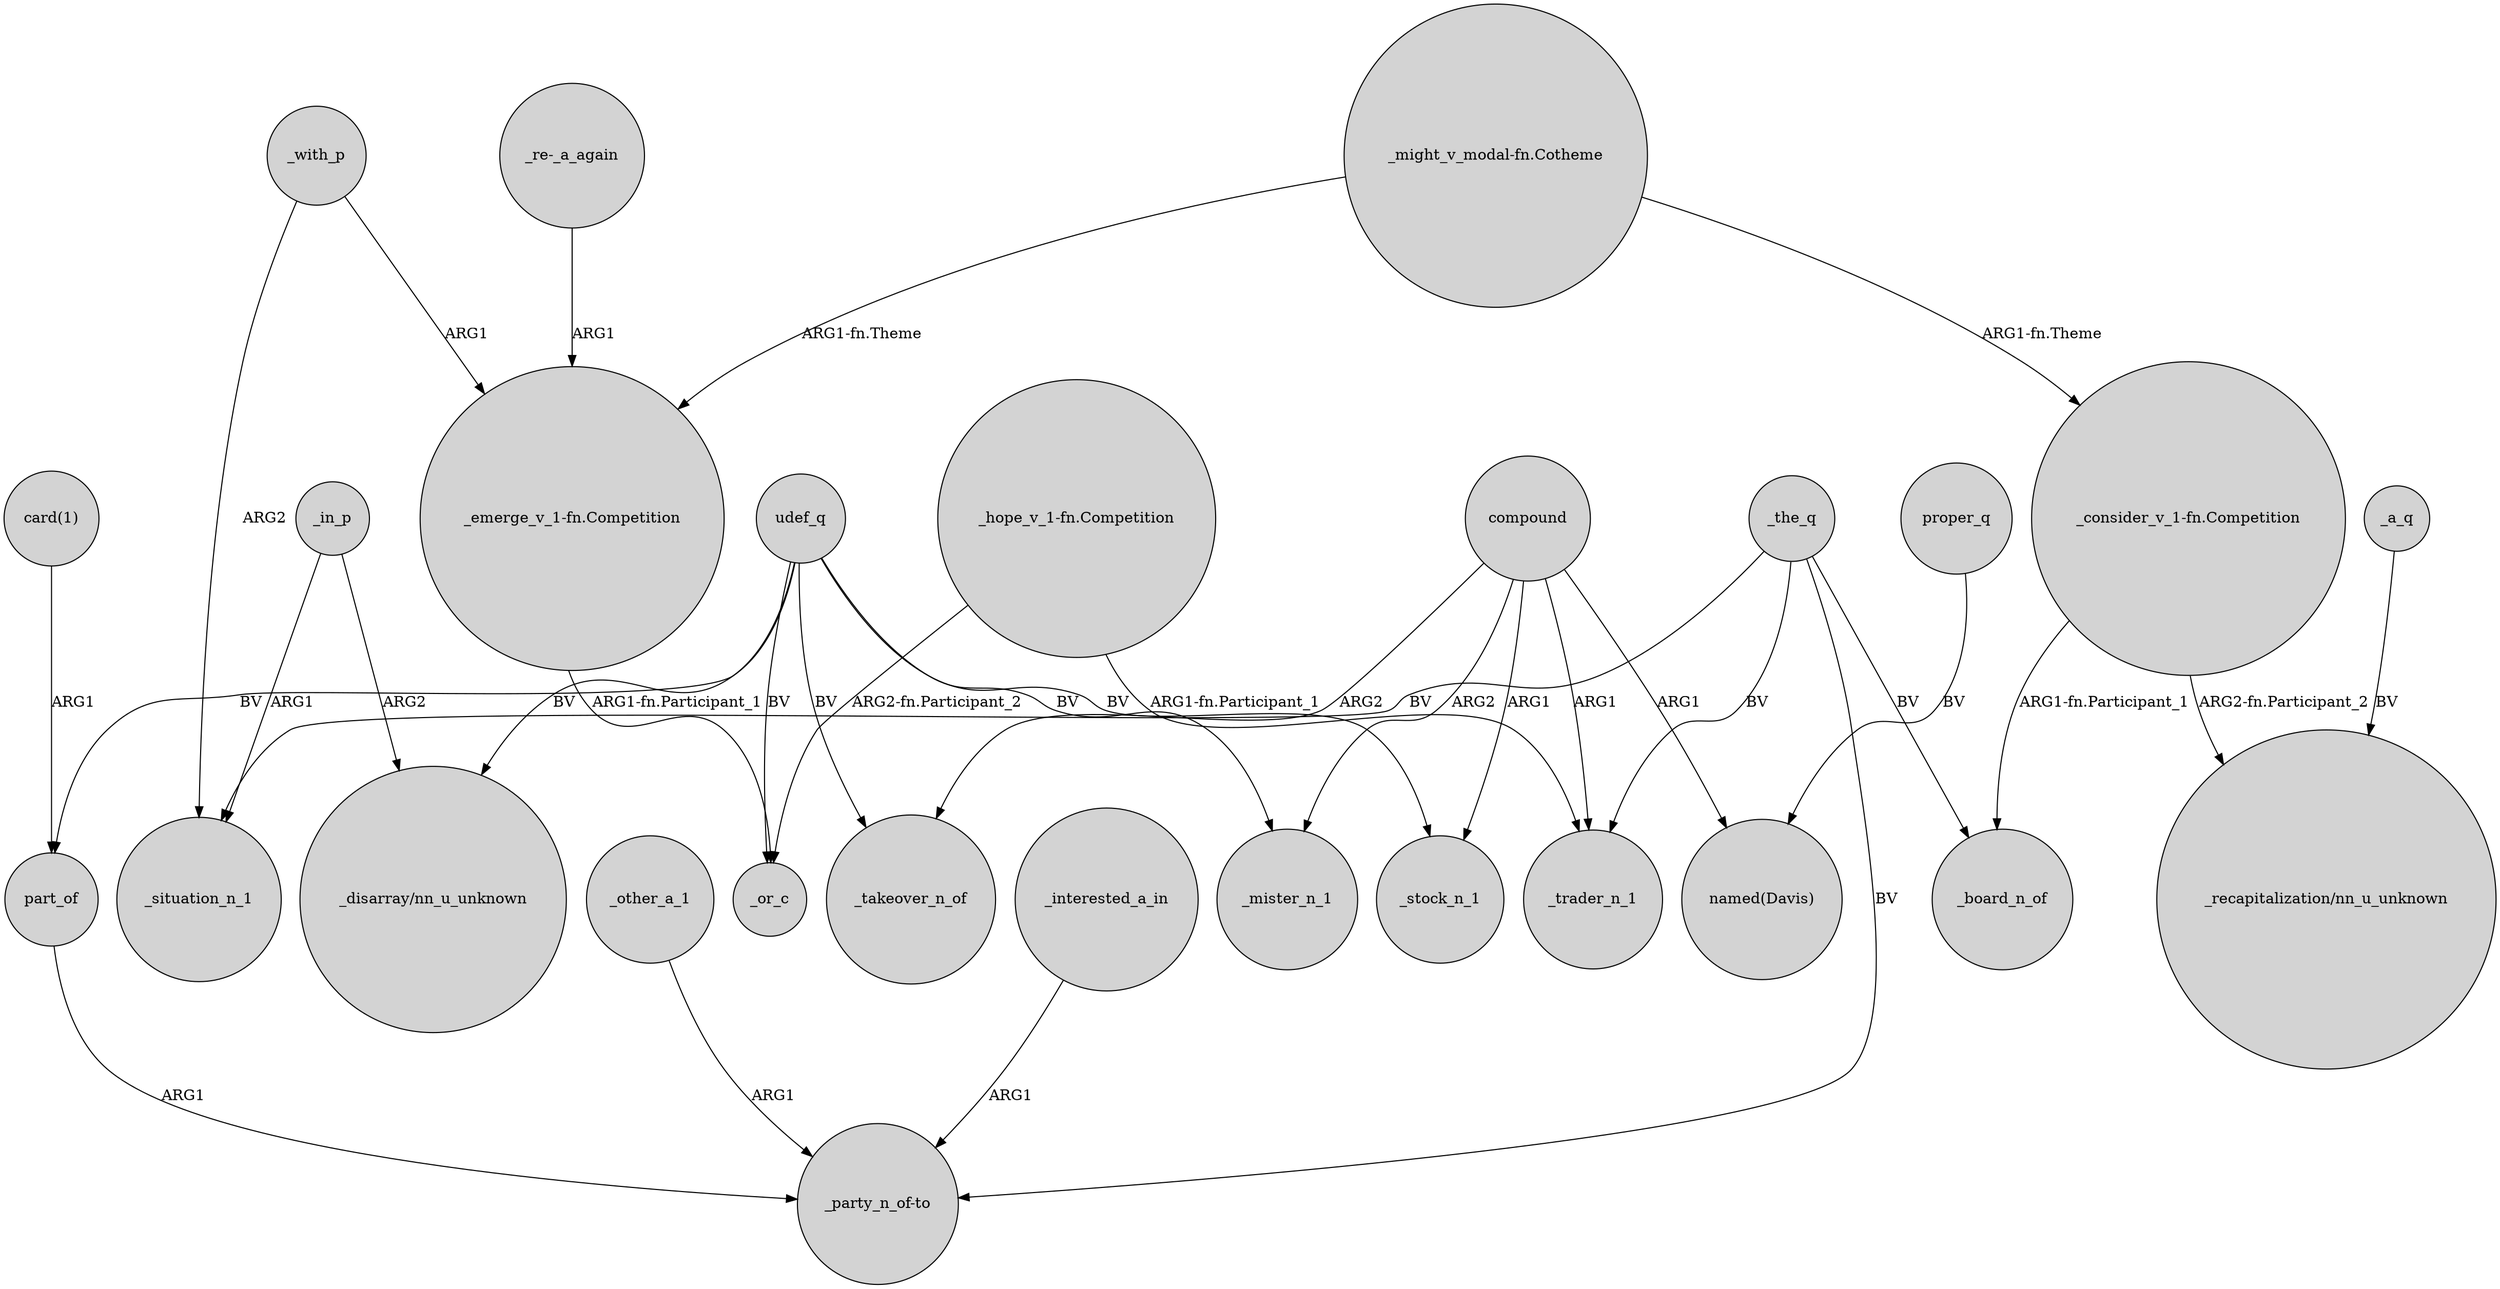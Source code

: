 digraph {
	node [shape=circle style=filled]
	_with_p -> "_emerge_v_1-fn.Competition" [label=ARG1]
	_other_a_1 -> "_party_n_of-to" [label=ARG1]
	"_might_v_modal-fn.Cotheme" -> "_emerge_v_1-fn.Competition" [label="ARG1-fn.Theme"]
	compound -> _mister_n_1 [label=ARG2]
	_with_p -> _situation_n_1 [label=ARG2]
	udef_q -> "_disarray/nn_u_unknown" [label=BV]
	"_consider_v_1-fn.Competition" -> _board_n_of [label="ARG1-fn.Participant_1"]
	udef_q -> part_of [label=BV]
	compound -> _trader_n_1 [label=ARG1]
	proper_q -> "named(Davis)" [label=BV]
	"_hope_v_1-fn.Competition" -> _or_c [label="ARG2-fn.Participant_2"]
	_a_q -> "_recapitalization/nn_u_unknown" [label=BV]
	udef_q -> _mister_n_1 [label=BV]
	_the_q -> _board_n_of [label=BV]
	"card(1)" -> part_of [label=ARG1]
	"_hope_v_1-fn.Competition" -> _trader_n_1 [label="ARG1-fn.Participant_1"]
	"_emerge_v_1-fn.Competition" -> _or_c [label="ARG1-fn.Participant_1"]
	_interested_a_in -> "_party_n_of-to" [label=ARG1]
	"_re-_a_again" -> "_emerge_v_1-fn.Competition" [label=ARG1]
	compound -> _stock_n_1 [label=ARG1]
	udef_q -> _or_c [label=BV]
	udef_q -> _takeover_n_of [label=BV]
	_in_p -> _situation_n_1 [label=ARG1]
	udef_q -> _stock_n_1 [label=BV]
	"_consider_v_1-fn.Competition" -> "_recapitalization/nn_u_unknown" [label="ARG2-fn.Participant_2"]
	_the_q -> _situation_n_1 [label=BV]
	compound -> "named(Davis)" [label=ARG1]
	"_might_v_modal-fn.Cotheme" -> "_consider_v_1-fn.Competition" [label="ARG1-fn.Theme"]
	_the_q -> "_party_n_of-to" [label=BV]
	_in_p -> "_disarray/nn_u_unknown" [label=ARG2]
	compound -> _takeover_n_of [label=ARG2]
	_the_q -> _trader_n_1 [label=BV]
	part_of -> "_party_n_of-to" [label=ARG1]
}
